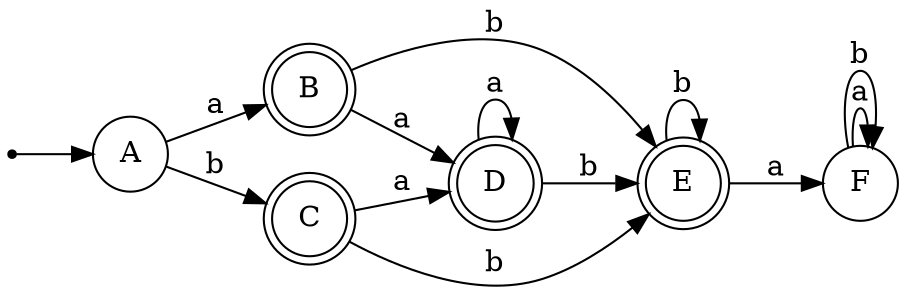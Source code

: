 digraph AFD{
node [shape=circle];
rankdir=LR;
A [label="A"];
B[shape=doublecircle] [label="B"];
C[shape=doublecircle] [label="C"];
D[shape=doublecircle] [label="D"];
E[shape=doublecircle] [label="E"];
F [label="F"];
init [label="", shape=point];
init->A;
A->B[label="a"];
A->C[label="b"];
B->D[label="a"];
B->E[label="b"];
C->D[label="a"];
C->E[label="b"];
D->D[label="a"];
D->E[label="b"];
E->F[label="a"];
E->E[label="b"];
F->F[label="a"];
F->F[label="b"];
}
